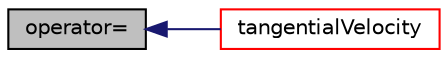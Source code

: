 digraph "operator="
{
  bgcolor="transparent";
  edge [fontname="Helvetica",fontsize="10",labelfontname="Helvetica",labelfontsize="10"];
  node [fontname="Helvetica",fontsize="10",shape=record];
  rankdir="LR";
  Node202 [label="operator=",height=0.2,width=0.4,color="black", fillcolor="grey75", style="filled", fontcolor="black"];
  Node202 -> Node203 [dir="back",color="midnightblue",fontsize="10",style="solid",fontname="Helvetica"];
  Node203 [label="tangentialVelocity",height=0.2,width=0.4,color="red",URL="$a23033.html#a04b8709a5d2bf495ca52f965bbe2bc7e",tooltip="Return the tangential velocity. "];
}
